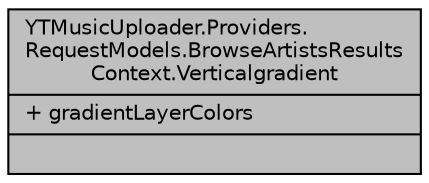 digraph "YTMusicUploader.Providers.RequestModels.BrowseArtistsResultsContext.Verticalgradient"
{
 // LATEX_PDF_SIZE
  edge [fontname="Helvetica",fontsize="10",labelfontname="Helvetica",labelfontsize="10"];
  node [fontname="Helvetica",fontsize="10",shape=record];
  Node1 [label="{YTMusicUploader.Providers.\lRequestModels.BrowseArtistsResults\lContext.Verticalgradient\n|+ gradientLayerColors\l|}",height=0.2,width=0.4,color="black", fillcolor="grey75", style="filled", fontcolor="black",tooltip=" "];
}
